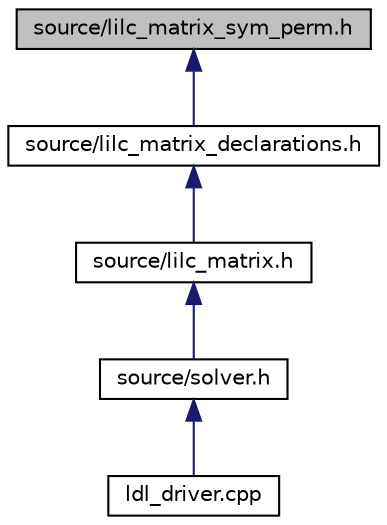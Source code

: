 digraph G
{
  edge [fontname="Helvetica",fontsize="10",labelfontname="Helvetica",labelfontsize="10"];
  node [fontname="Helvetica",fontsize="10",shape=record];
  Node1 [label="source/lilc_matrix_sym_perm.h",height=0.2,width=0.4,color="black", fillcolor="grey75", style="filled" fontcolor="black"];
  Node1 -> Node2 [dir="back",color="midnightblue",fontsize="10",style="solid",fontname="Helvetica"];
  Node2 [label="source/lilc_matrix_declarations.h",height=0.2,width=0.4,color="black", fillcolor="white", style="filled",URL="$lilc__matrix__declarations_8h.html"];
  Node2 -> Node3 [dir="back",color="midnightblue",fontsize="10",style="solid",fontname="Helvetica"];
  Node3 [label="source/lilc_matrix.h",height=0.2,width=0.4,color="black", fillcolor="white", style="filled",URL="$lilc__matrix_8h.html"];
  Node3 -> Node4 [dir="back",color="midnightblue",fontsize="10",style="solid",fontname="Helvetica"];
  Node4 [label="source/solver.h",height=0.2,width=0.4,color="black", fillcolor="white", style="filled",URL="$solver_8h.html"];
  Node4 -> Node5 [dir="back",color="midnightblue",fontsize="10",style="solid",fontname="Helvetica"];
  Node5 [label="ldl_driver.cpp",height=0.2,width=0.4,color="black", fillcolor="white", style="filled",URL="$ldl__driver_8cpp.html"];
}
